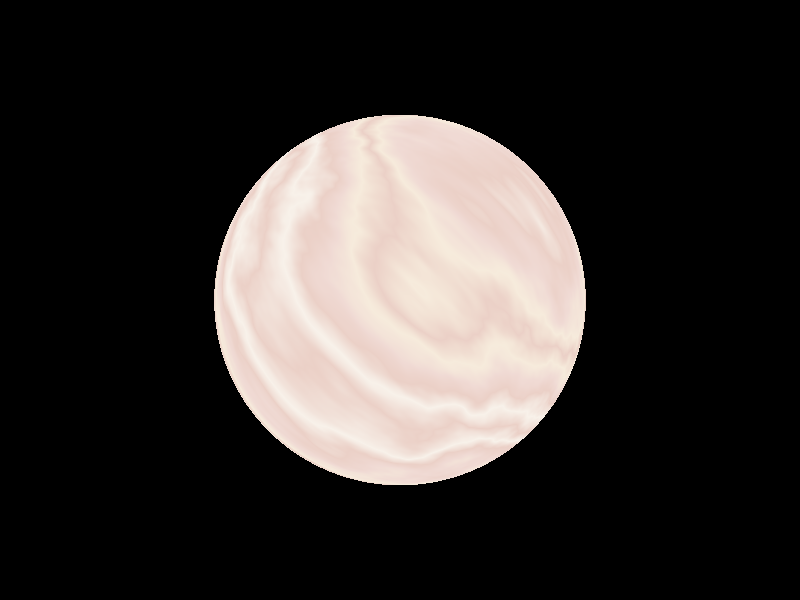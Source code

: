 #include "colors.inc"
#include "shapes.inc"
#include "stones.inc"

camera {
	location <5, 5, -10>
	look_at <0, 0, 0>
	angle 20
}

light_source { <0, 10, -10> color White }

object {
	Sphere
	texture { T_Stone12 }
}
